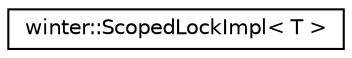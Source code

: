 digraph "类继承关系图"
{
 // LATEX_PDF_SIZE
  edge [fontname="Helvetica",fontsize="10",labelfontname="Helvetica",labelfontsize="10"];
  node [fontname="Helvetica",fontsize="10",shape=record];
  rankdir="LR";
  Node0 [label="winter::ScopedLockImpl\< T \>",height=0.2,width=0.4,color="black", fillcolor="white", style="filled",URL="$structwinter_1_1ScopedLockImpl.html",tooltip="局部锁的模板实现"];
}
